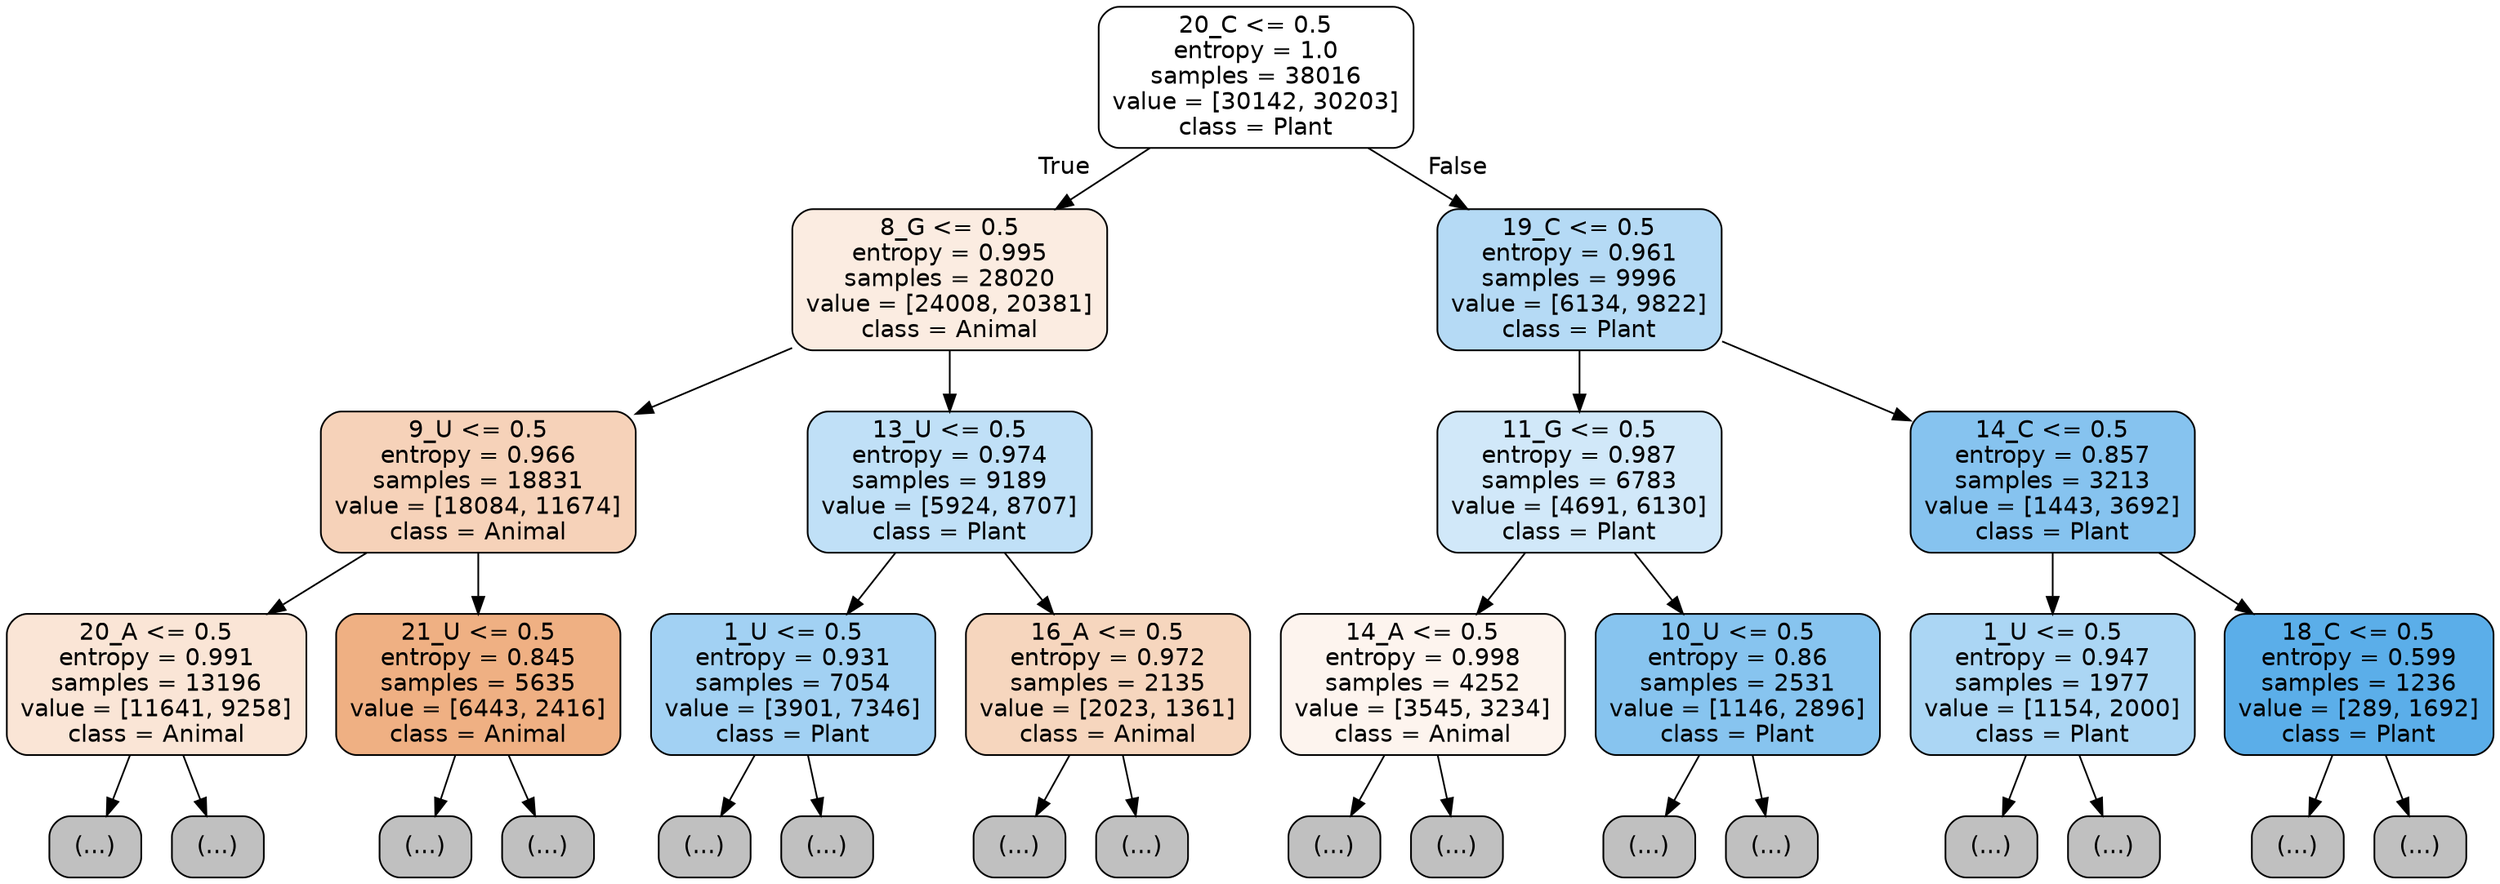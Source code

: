 digraph Tree {
node [shape=box, style="filled, rounded", color="black", fontname="helvetica"] ;
edge [fontname="helvetica"] ;
0 [label="20_C <= 0.5\nentropy = 1.0\nsamples = 38016\nvalue = [30142, 30203]\nclass = Plant", fillcolor="#ffffff"] ;
1 [label="8_G <= 0.5\nentropy = 0.995\nsamples = 28020\nvalue = [24008, 20381]\nclass = Animal", fillcolor="#fbece1"] ;
0 -> 1 [labeldistance=2.5, labelangle=45, headlabel="True"] ;
2 [label="9_U <= 0.5\nentropy = 0.966\nsamples = 18831\nvalue = [18084, 11674]\nclass = Animal", fillcolor="#f6d2b9"] ;
1 -> 2 ;
3 [label="20_A <= 0.5\nentropy = 0.991\nsamples = 13196\nvalue = [11641, 9258]\nclass = Animal", fillcolor="#fae5d6"] ;
2 -> 3 ;
4 [label="(...)", fillcolor="#C0C0C0"] ;
3 -> 4 ;
4657 [label="(...)", fillcolor="#C0C0C0"] ;
3 -> 4657 ;
6750 [label="21_U <= 0.5\nentropy = 0.845\nsamples = 5635\nvalue = [6443, 2416]\nclass = Animal", fillcolor="#efb083"] ;
2 -> 6750 ;
6751 [label="(...)", fillcolor="#C0C0C0"] ;
6750 -> 6751 ;
8942 [label="(...)", fillcolor="#C0C0C0"] ;
6750 -> 8942 ;
9571 [label="13_U <= 0.5\nentropy = 0.974\nsamples = 9189\nvalue = [5924, 8707]\nclass = Plant", fillcolor="#c0e0f7"] ;
1 -> 9571 ;
9572 [label="1_U <= 0.5\nentropy = 0.931\nsamples = 7054\nvalue = [3901, 7346]\nclass = Plant", fillcolor="#a2d1f3"] ;
9571 -> 9572 ;
9573 [label="(...)", fillcolor="#C0C0C0"] ;
9572 -> 9573 ;
11032 [label="(...)", fillcolor="#C0C0C0"] ;
9572 -> 11032 ;
12125 [label="16_A <= 0.5\nentropy = 0.972\nsamples = 2135\nvalue = [2023, 1361]\nclass = Animal", fillcolor="#f6d6be"] ;
9571 -> 12125 ;
12126 [label="(...)", fillcolor="#C0C0C0"] ;
12125 -> 12126 ;
12909 [label="(...)", fillcolor="#C0C0C0"] ;
12125 -> 12909 ;
13128 [label="19_C <= 0.5\nentropy = 0.961\nsamples = 9996\nvalue = [6134, 9822]\nclass = Plant", fillcolor="#b5daf5"] ;
0 -> 13128 [labeldistance=2.5, labelangle=-45, headlabel="False"] ;
13129 [label="11_G <= 0.5\nentropy = 0.987\nsamples = 6783\nvalue = [4691, 6130]\nclass = Plant", fillcolor="#d1e8f9"] ;
13128 -> 13129 ;
13130 [label="14_A <= 0.5\nentropy = 0.998\nsamples = 4252\nvalue = [3545, 3234]\nclass = Animal", fillcolor="#fdf4ee"] ;
13129 -> 13130 ;
13131 [label="(...)", fillcolor="#C0C0C0"] ;
13130 -> 13131 ;
14820 [label="(...)", fillcolor="#C0C0C0"] ;
13130 -> 14820 ;
15375 [label="10_U <= 0.5\nentropy = 0.86\nsamples = 2531\nvalue = [1146, 2896]\nclass = Plant", fillcolor="#87c4ef"] ;
13129 -> 15375 ;
15376 [label="(...)", fillcolor="#C0C0C0"] ;
15375 -> 15376 ;
15919 [label="(...)", fillcolor="#C0C0C0"] ;
15375 -> 15919 ;
16168 [label="14_C <= 0.5\nentropy = 0.857\nsamples = 3213\nvalue = [1443, 3692]\nclass = Plant", fillcolor="#86c3ef"] ;
13128 -> 16168 ;
16169 [label="1_U <= 0.5\nentropy = 0.947\nsamples = 1977\nvalue = [1154, 2000]\nclass = Plant", fillcolor="#abd6f4"] ;
16168 -> 16169 ;
16170 [label="(...)", fillcolor="#C0C0C0"] ;
16169 -> 16170 ;
16553 [label="(...)", fillcolor="#C0C0C0"] ;
16169 -> 16553 ;
16898 [label="18_C <= 0.5\nentropy = 0.599\nsamples = 1236\nvalue = [289, 1692]\nclass = Plant", fillcolor="#5baee9"] ;
16168 -> 16898 ;
16899 [label="(...)", fillcolor="#C0C0C0"] ;
16898 -> 16899 ;
17056 [label="(...)", fillcolor="#C0C0C0"] ;
16898 -> 17056 ;
}